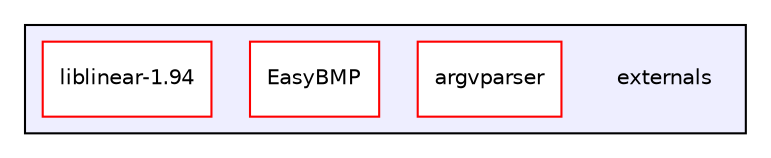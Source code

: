 digraph "externals" {
  compound=true
  node [ fontsize="10", fontname="Helvetica"];
  edge [ labelfontsize="10", labelfontname="Helvetica"];
  subgraph clusterdir_2cd22813d85f759191becb0484c783ca {
    graph [ bgcolor="#eeeeff", pencolor="black", label="" URL="dir_2cd22813d85f759191becb0484c783ca.html"];
    dir_2cd22813d85f759191becb0484c783ca [shape=plaintext label="externals"];
    dir_9dcec4cf6007c443eb48e8c1e1313025 [shape=box label="argvparser" color="red" fillcolor="white" style="filled" URL="dir_9dcec4cf6007c443eb48e8c1e1313025.html"];
    dir_d89fc995d3477d064b67b81665f48956 [shape=box label="EasyBMP" color="red" fillcolor="white" style="filled" URL="dir_d89fc995d3477d064b67b81665f48956.html"];
    dir_f1e454c9567da7020d340ae5bfb0116d [shape=box label="liblinear-1.94" color="red" fillcolor="white" style="filled" URL="dir_f1e454c9567da7020d340ae5bfb0116d.html"];
  }
}
